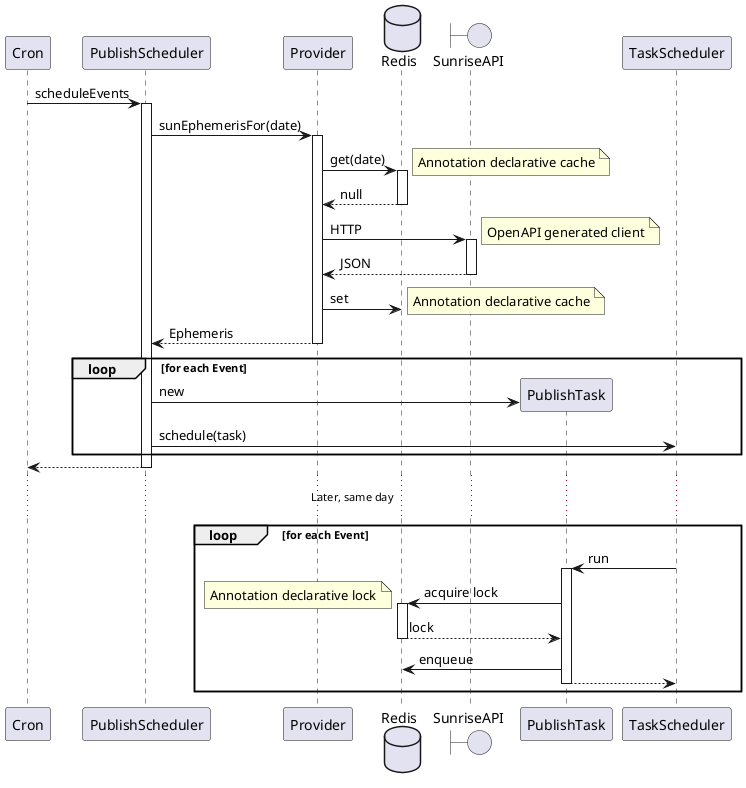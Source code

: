 @startuml

Cron -> PublishScheduler : scheduleEvents
activate PublishScheduler
    PublishScheduler -> Provider : sunEphemerisFor(date)
    activate Provider
        database Redis
        Provider -> Redis : get(date)
        note right : Annotation declarative cache
        activate Redis
            Provider <-- Redis : null
        deactivate Redis
        boundary SunriseAPI
        Provider -> SunriseAPI : HTTP
        note right : OpenAPI generated client
        activate SunriseAPI
            Provider <-- SunriseAPI : JSON
        deactivate SunriseAPI
        Provider -> Redis : set
        note right : Annotation declarative cache
        PublishScheduler <-- Provider : Ephemeris
    deactivate Provider

    loop for each Event
        create PublishTask
        PublishScheduler -> PublishTask : new
        PublishScheduler -> TaskScheduler : schedule(task)
    end

    Cron <-- PublishScheduler
deactivate PublishScheduler

... Later, same day ...

loop for each Event
    TaskScheduler -> PublishTask : run
    activate PublishTask
        PublishTask -> Redis : acquire lock
        note left : Annotation declarative lock
        activate Redis
            PublishTask <-- Redis : lock
        deactivate Redis
        PublishTask -> Redis : enqueue
        TaskScheduler <-- PublishTask
    deactivate PublishTask
end

@enduml

